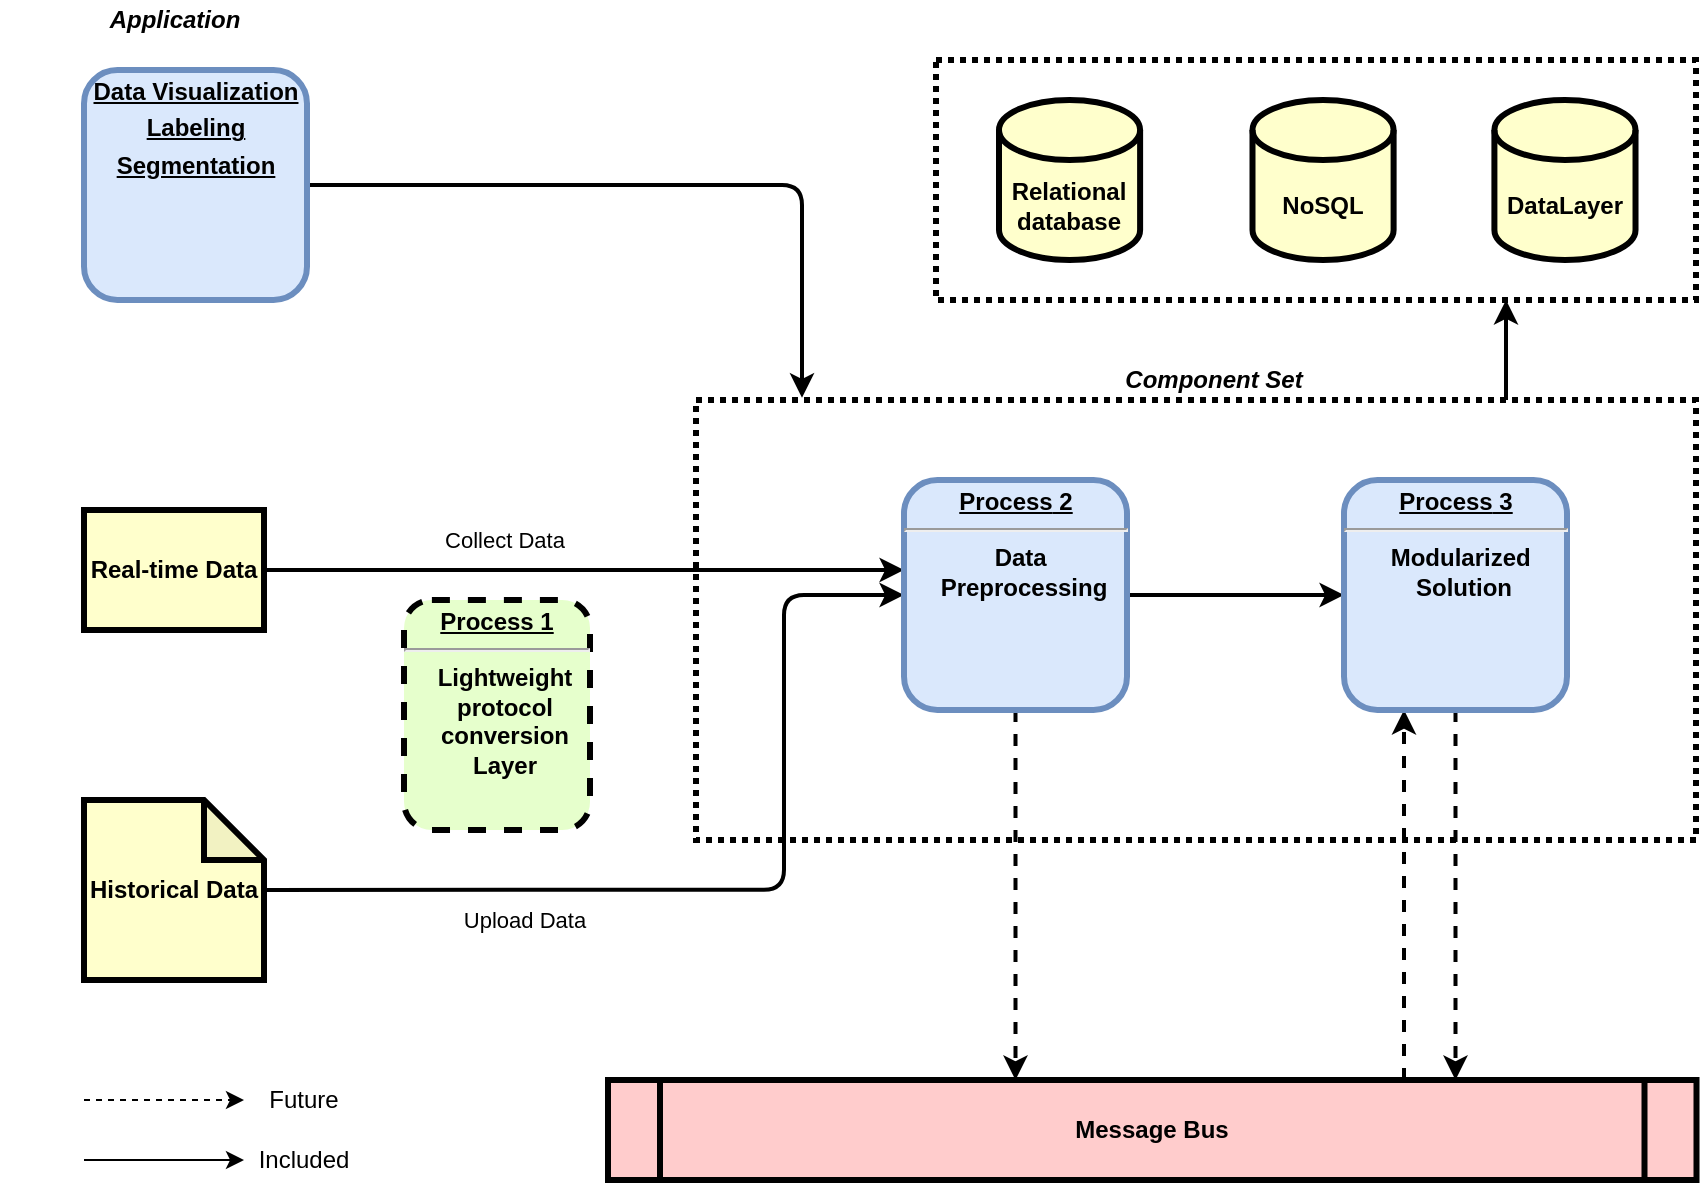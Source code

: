 <mxfile version="13.9.7" type="github">
  <diagram name="Page-1" id="c7558073-3199-34d8-9f00-42111426c3f3">
    <mxGraphModel dx="2248" dy="794" grid="1" gridSize="10" guides="1" tooltips="1" connect="1" arrows="1" fold="1" page="1" pageScale="1" pageWidth="826" pageHeight="1169" background="#ffffff" math="0" shadow="0">
      <root>
        <mxCell id="0" />
        <mxCell id="1" parent="0" />
        <mxCell id="O2RnvBktUuLIlnC_2o6k-5" style="edgeStyle=orthogonalEdgeStyle;rounded=1;sketch=0;jumpStyle=arc;orthogonalLoop=1;jettySize=auto;html=1;entryX=0.75;entryY=1;entryDx=0;entryDy=0;strokeWidth=2;exitX=0.81;exitY=0;exitDx=0;exitDy=0;exitPerimeter=0;" edge="1" parent="1" source="1v4hyU_0CHuTicEXj352-107" target="1v4hyU_0CHuTicEXj352-121">
          <mxGeometry relative="1" as="geometry" />
        </mxCell>
        <mxCell id="1v4hyU_0CHuTicEXj352-107" value="" style="rounded=0;whiteSpace=wrap;html=1;strokeWidth=3;dashed=1;gradientColor=#ffffff;dashPattern=1 1;" parent="1" vertex="1">
          <mxGeometry x="326" y="250" width="500" height="220" as="geometry" />
        </mxCell>
        <mxCell id="1v4hyU_0CHuTicEXj352-102" value="Collect Data" style="edgeStyle=orthogonalEdgeStyle;rounded=0;orthogonalLoop=1;jettySize=auto;html=1;entryX=0;entryY=0.391;entryDx=0;entryDy=0;entryPerimeter=0;strokeWidth=2;" parent="1" source="1v4hyU_0CHuTicEXj352-96" target="1v4hyU_0CHuTicEXj352-101" edge="1">
          <mxGeometry x="-0.25" y="15" relative="1" as="geometry">
            <Array as="points">
              <mxPoint x="430" y="335" />
            </Array>
            <mxPoint as="offset" />
          </mxGeometry>
        </mxCell>
        <mxCell id="1v4hyU_0CHuTicEXj352-96" value="Real-time Data" style="whiteSpace=wrap;align=center;verticalAlign=middle;fontStyle=1;strokeWidth=3;fillColor=#FFFFCC" parent="1" vertex="1">
          <mxGeometry x="20" y="305" width="90" height="60" as="geometry" />
        </mxCell>
        <mxCell id="1v4hyU_0CHuTicEXj352-103" style="edgeStyle=orthogonalEdgeStyle;rounded=1;orthogonalLoop=1;jettySize=auto;html=1;strokeWidth=2;" parent="1" target="1v4hyU_0CHuTicEXj352-101" edge="1">
          <mxGeometry relative="1" as="geometry">
            <mxPoint x="110" y="494.941" as="sourcePoint" />
            <Array as="points">
              <mxPoint x="370" y="495" />
            </Array>
          </mxGeometry>
        </mxCell>
        <mxCell id="1v4hyU_0CHuTicEXj352-118" value="Upload Data" style="edgeLabel;html=1;align=center;verticalAlign=middle;resizable=0;points=[];" parent="1v4hyU_0CHuTicEXj352-103" vertex="1" connectable="0">
          <mxGeometry x="-0.15" y="5" relative="1" as="geometry">
            <mxPoint x="-69" y="20.09" as="offset" />
          </mxGeometry>
        </mxCell>
        <mxCell id="1v4hyU_0CHuTicEXj352-98" value="&lt;p style=&quot;margin: 0px ; margin-top: 4px ; text-align: center ; text-decoration: underline&quot;&gt;&lt;strong&gt;Process 1&lt;br&gt;&lt;/strong&gt;&lt;/p&gt;&lt;hr&gt;&lt;p style=&quot;margin: 0px ; margin-left: 8px&quot;&gt;Lightweight&lt;/p&gt;&lt;p style=&quot;margin: 0px ; margin-left: 8px&quot;&gt;protocol&lt;/p&gt;&lt;p style=&quot;margin: 0px ; margin-left: 8px&quot;&gt;conversion&lt;/p&gt;&lt;p style=&quot;margin: 0px ; margin-left: 8px&quot;&gt;Layer&lt;/p&gt;&lt;p style=&quot;margin: 0px ; margin-left: 8px&quot;&gt;&lt;br&gt;&lt;/p&gt;" style="verticalAlign=middle;align=center;overflow=fill;fontSize=12;fontFamily=Helvetica;html=1;rounded=1;fontStyle=1;strokeWidth=3;fillColor=#E6FFCC;dashed=1;" parent="1" vertex="1">
          <mxGeometry x="180" y="350" width="93" height="115" as="geometry" />
        </mxCell>
        <mxCell id="1v4hyU_0CHuTicEXj352-115" style="edgeStyle=orthogonalEdgeStyle;rounded=1;orthogonalLoop=1;jettySize=auto;html=1;dashed=1;strokeWidth=2;" parent="1" source="1v4hyU_0CHuTicEXj352-100" target="1v4hyU_0CHuTicEXj352-114" edge="1">
          <mxGeometry relative="1" as="geometry">
            <Array as="points">
              <mxPoint x="680" y="450" />
              <mxPoint x="680" y="450" />
            </Array>
          </mxGeometry>
        </mxCell>
        <mxCell id="1v4hyU_0CHuTicEXj352-100" value="Message Bus" style="shape=process;whiteSpace=wrap;align=center;verticalAlign=middle;size=0.048;fontStyle=1;strokeWidth=3;fillColor=#FFCCCC;" parent="1" vertex="1">
          <mxGeometry x="282" y="590" width="544.25" height="50" as="geometry" />
        </mxCell>
        <mxCell id="1v4hyU_0CHuTicEXj352-105" value="&lt;b&gt;Historical Data&lt;/b&gt;" style="shape=note;whiteSpace=wrap;html=1;backgroundOutline=1;darkOpacity=0.05;strokeWidth=3;fillColor=#FFFFCC;" parent="1" vertex="1">
          <mxGeometry x="20" y="450" width="90" height="90" as="geometry" />
        </mxCell>
        <mxCell id="1v4hyU_0CHuTicEXj352-113" style="edgeStyle=orthogonalEdgeStyle;rounded=1;orthogonalLoop=1;jettySize=auto;html=1;strokeWidth=2;dashed=1;" parent="1" source="1v4hyU_0CHuTicEXj352-101" target="1v4hyU_0CHuTicEXj352-100" edge="1">
          <mxGeometry relative="1" as="geometry">
            <Array as="points">
              <mxPoint x="486" y="440" />
              <mxPoint x="486" y="440" />
            </Array>
          </mxGeometry>
        </mxCell>
        <mxCell id="1v4hyU_0CHuTicEXj352-116" style="edgeStyle=orthogonalEdgeStyle;rounded=1;orthogonalLoop=1;jettySize=auto;html=1;strokeWidth=2;" parent="1" source="1v4hyU_0CHuTicEXj352-101" target="1v4hyU_0CHuTicEXj352-114" edge="1">
          <mxGeometry relative="1" as="geometry" />
        </mxCell>
        <mxCell id="1v4hyU_0CHuTicEXj352-101" value="&lt;p style=&quot;margin: 0px ; margin-top: 4px ; text-align: center ; text-decoration: underline&quot;&gt;&lt;strong&gt;&lt;strong&gt;Process&lt;/strong&gt; 2&lt;br&gt;&lt;/strong&gt;&lt;/p&gt;&lt;hr&gt;&lt;p style=&quot;margin: 0px ; margin-left: 8px&quot;&gt;Data&amp;nbsp;&lt;/p&gt;&lt;p style=&quot;margin: 0px ; margin-left: 8px&quot;&gt;Preprocessing&lt;/p&gt;" style="verticalAlign=middle;align=center;overflow=fill;fontSize=12;fontFamily=Helvetica;html=1;rounded=1;fontStyle=1;strokeWidth=3;fillColor=#dae8fc;strokeColor=#6c8ebf;" parent="1" vertex="1">
          <mxGeometry x="430" y="290" width="111.5" height="115" as="geometry" />
        </mxCell>
        <mxCell id="1v4hyU_0CHuTicEXj352-117" style="edgeStyle=orthogonalEdgeStyle;rounded=1;orthogonalLoop=1;jettySize=auto;html=1;strokeWidth=2;dashed=1;" parent="1" source="1v4hyU_0CHuTicEXj352-114" target="1v4hyU_0CHuTicEXj352-100" edge="1">
          <mxGeometry relative="1" as="geometry">
            <mxPoint x="670" y="560" as="targetPoint" />
            <Array as="points">
              <mxPoint x="670" y="360" />
            </Array>
          </mxGeometry>
        </mxCell>
        <mxCell id="1v4hyU_0CHuTicEXj352-114" value="&lt;p style=&quot;margin: 0px ; margin-top: 4px ; text-align: center ; text-decoration: underline&quot;&gt;&lt;strong&gt;&lt;strong&gt;Process&lt;/strong&gt; 3&lt;br&gt;&lt;/strong&gt;&lt;/p&gt;&lt;hr&gt;&lt;p style=&quot;margin: 0px ; margin-left: 8px&quot;&gt;Modularized&amp;nbsp;&lt;/p&gt;&lt;p style=&quot;margin: 0px ; margin-left: 8px&quot;&gt;Solution&lt;/p&gt;" style="verticalAlign=middle;align=center;overflow=fill;fontSize=12;fontFamily=Helvetica;html=1;rounded=1;fontStyle=1;strokeWidth=3;fillColor=#dae8fc;strokeColor=#6c8ebf;" parent="1" vertex="1">
          <mxGeometry x="650" y="290" width="111.5" height="115" as="geometry" />
        </mxCell>
        <mxCell id="1v4hyU_0CHuTicEXj352-123" value="" style="group;dashed=1;dashPattern=1 1;" parent="1" vertex="1" connectable="0">
          <mxGeometry x="446" y="80" width="380" height="120" as="geometry" />
        </mxCell>
        <mxCell id="1v4hyU_0CHuTicEXj352-121" value="" style="rounded=0;whiteSpace=wrap;html=1;strokeWidth=3;dashed=1;dashPattern=1 1;" parent="1v4hyU_0CHuTicEXj352-123" vertex="1">
          <mxGeometry width="380" height="120" as="geometry" />
        </mxCell>
        <mxCell id="1v4hyU_0CHuTicEXj352-106" value="&lt;b&gt;Relational database&lt;/b&gt;" style="shape=cylinder3;whiteSpace=wrap;html=1;boundedLbl=1;backgroundOutline=1;size=15;strokeWidth=3;fillColor=#FFFFCC;" parent="1v4hyU_0CHuTicEXj352-123" vertex="1">
          <mxGeometry x="31.499" y="20" width="70.557" height="80" as="geometry" />
        </mxCell>
        <mxCell id="1v4hyU_0CHuTicEXj352-111" value="&lt;b&gt;NoSQL&lt;/b&gt;" style="shape=cylinder3;whiteSpace=wrap;html=1;boundedLbl=1;backgroundOutline=1;size=15;strokeWidth=3;fillColor=#FFFFCC;" parent="1v4hyU_0CHuTicEXj352-123" vertex="1">
          <mxGeometry x="158.249" y="20" width="70.557" height="80" as="geometry" />
        </mxCell>
        <mxCell id="1v4hyU_0CHuTicEXj352-122" value="&lt;b&gt;DataLayer&lt;/b&gt;" style="shape=cylinder3;whiteSpace=wrap;html=1;boundedLbl=1;backgroundOutline=1;size=15;strokeWidth=3;fillColor=#FFFFCC;" parent="1v4hyU_0CHuTicEXj352-123" vertex="1">
          <mxGeometry x="279.204" y="20" width="70.557" height="80" as="geometry" />
        </mxCell>
        <mxCell id="1v4hyU_0CHuTicEXj352-124" value="&lt;b&gt;&lt;i&gt;Component Set&lt;/i&gt;&lt;/b&gt;" style="text;html=1;strokeColor=none;fillColor=none;align=center;verticalAlign=middle;whiteSpace=wrap;rounded=0;dashed=1;dashPattern=1 4;" parent="1" vertex="1">
          <mxGeometry x="530" y="230" width="110" height="20" as="geometry" />
        </mxCell>
        <mxCell id="O2RnvBktUuLIlnC_2o6k-3" style="edgeStyle=orthogonalEdgeStyle;rounded=1;orthogonalLoop=1;jettySize=auto;html=1;entryX=0.106;entryY=-0.005;entryDx=0;entryDy=0;entryPerimeter=0;strokeWidth=2;jumpStyle=arc;sketch=0;" edge="1" parent="1" source="1v4hyU_0CHuTicEXj352-126" target="1v4hyU_0CHuTicEXj352-107">
          <mxGeometry relative="1" as="geometry" />
        </mxCell>
        <mxCell id="1v4hyU_0CHuTicEXj352-126" value="&lt;p style=&quot;margin: 0px ; margin-top: 4px ; text-align: center ; text-decoration: underline&quot;&gt;Data Visualization&lt;/p&gt;&lt;p style=&quot;margin: 0px ; margin-top: 4px ; text-align: center ; text-decoration: underline&quot;&gt;Labeling&lt;/p&gt;&lt;p style=&quot;margin: 0px ; margin-top: 4px ; text-align: center ; text-decoration: underline&quot;&gt;Segmentation&lt;/p&gt;" style="verticalAlign=middle;align=center;overflow=fill;fontSize=12;fontFamily=Helvetica;html=1;rounded=1;fontStyle=1;strokeWidth=3;fillColor=#dae8fc;strokeColor=#6c8ebf;" parent="1" vertex="1">
          <mxGeometry x="20" y="85" width="111.5" height="115" as="geometry" />
        </mxCell>
        <mxCell id="1v4hyU_0CHuTicEXj352-129" value="&lt;b&gt;&lt;i&gt;Application&lt;/i&gt;&lt;/b&gt;" style="text;html=1;strokeColor=none;fillColor=none;align=center;verticalAlign=middle;whiteSpace=wrap;rounded=0;dashed=1;dashPattern=1 4;" parent="1" vertex="1">
          <mxGeometry x="-21.25" y="50" width="172.5" height="20" as="geometry" />
        </mxCell>
        <mxCell id="86zlqQ8TGqd8QCx5ZwGU-3" value="" style="endArrow=classic;html=1;" parent="1" edge="1">
          <mxGeometry width="50" height="50" relative="1" as="geometry">
            <mxPoint x="20" y="630" as="sourcePoint" />
            <mxPoint x="100" y="630" as="targetPoint" />
          </mxGeometry>
        </mxCell>
        <mxCell id="86zlqQ8TGqd8QCx5ZwGU-4" value="" style="endArrow=classic;html=1;dashed=1;" parent="1" edge="1">
          <mxGeometry width="50" height="50" relative="1" as="geometry">
            <mxPoint x="20" y="600" as="sourcePoint" />
            <mxPoint x="100" y="600" as="targetPoint" />
          </mxGeometry>
        </mxCell>
        <mxCell id="86zlqQ8TGqd8QCx5ZwGU-6" value="Future" style="text;html=1;strokeColor=none;fillColor=none;align=center;verticalAlign=middle;whiteSpace=wrap;rounded=0;" parent="1" vertex="1">
          <mxGeometry x="110" y="590" width="40" height="20" as="geometry" />
        </mxCell>
        <mxCell id="86zlqQ8TGqd8QCx5ZwGU-7" value="Included" style="text;html=1;strokeColor=none;fillColor=none;align=center;verticalAlign=middle;whiteSpace=wrap;rounded=0;" parent="1" vertex="1">
          <mxGeometry x="110" y="620" width="40" height="20" as="geometry" />
        </mxCell>
      </root>
    </mxGraphModel>
  </diagram>
</mxfile>

